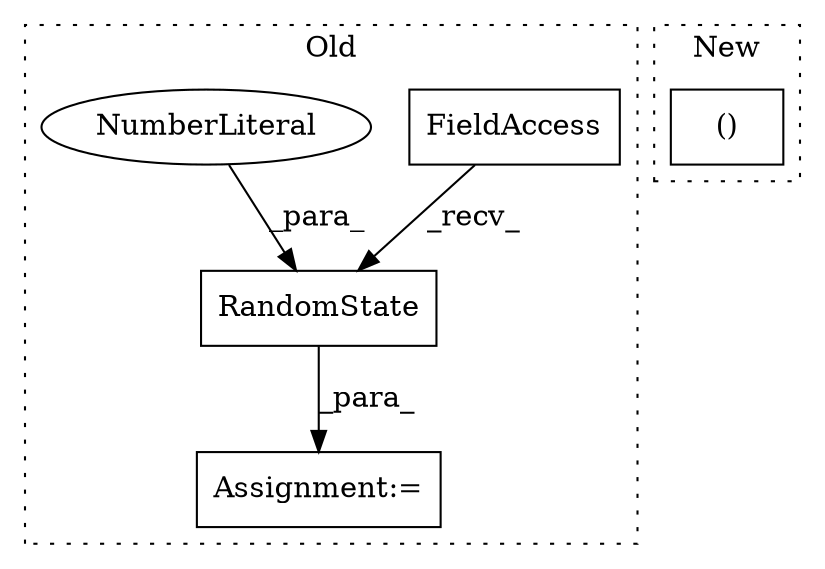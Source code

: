 digraph G {
subgraph cluster0 {
1 [label="RandomState" a="32" s="3663,3676" l="12,1" shape="box"];
3 [label="FieldAccess" a="22" s="3650" l="12" shape="box"];
4 [label="Assignment:=" a="7" s="3984" l="1" shape="box"];
5 [label="NumberLiteral" a="34" s="3675" l="1" shape="ellipse"];
label = "Old";
style="dotted";
}
subgraph cluster1 {
2 [label="()" a="106" s="3839" l="64" shape="box"];
label = "New";
style="dotted";
}
1 -> 4 [label="_para_"];
3 -> 1 [label="_recv_"];
5 -> 1 [label="_para_"];
}